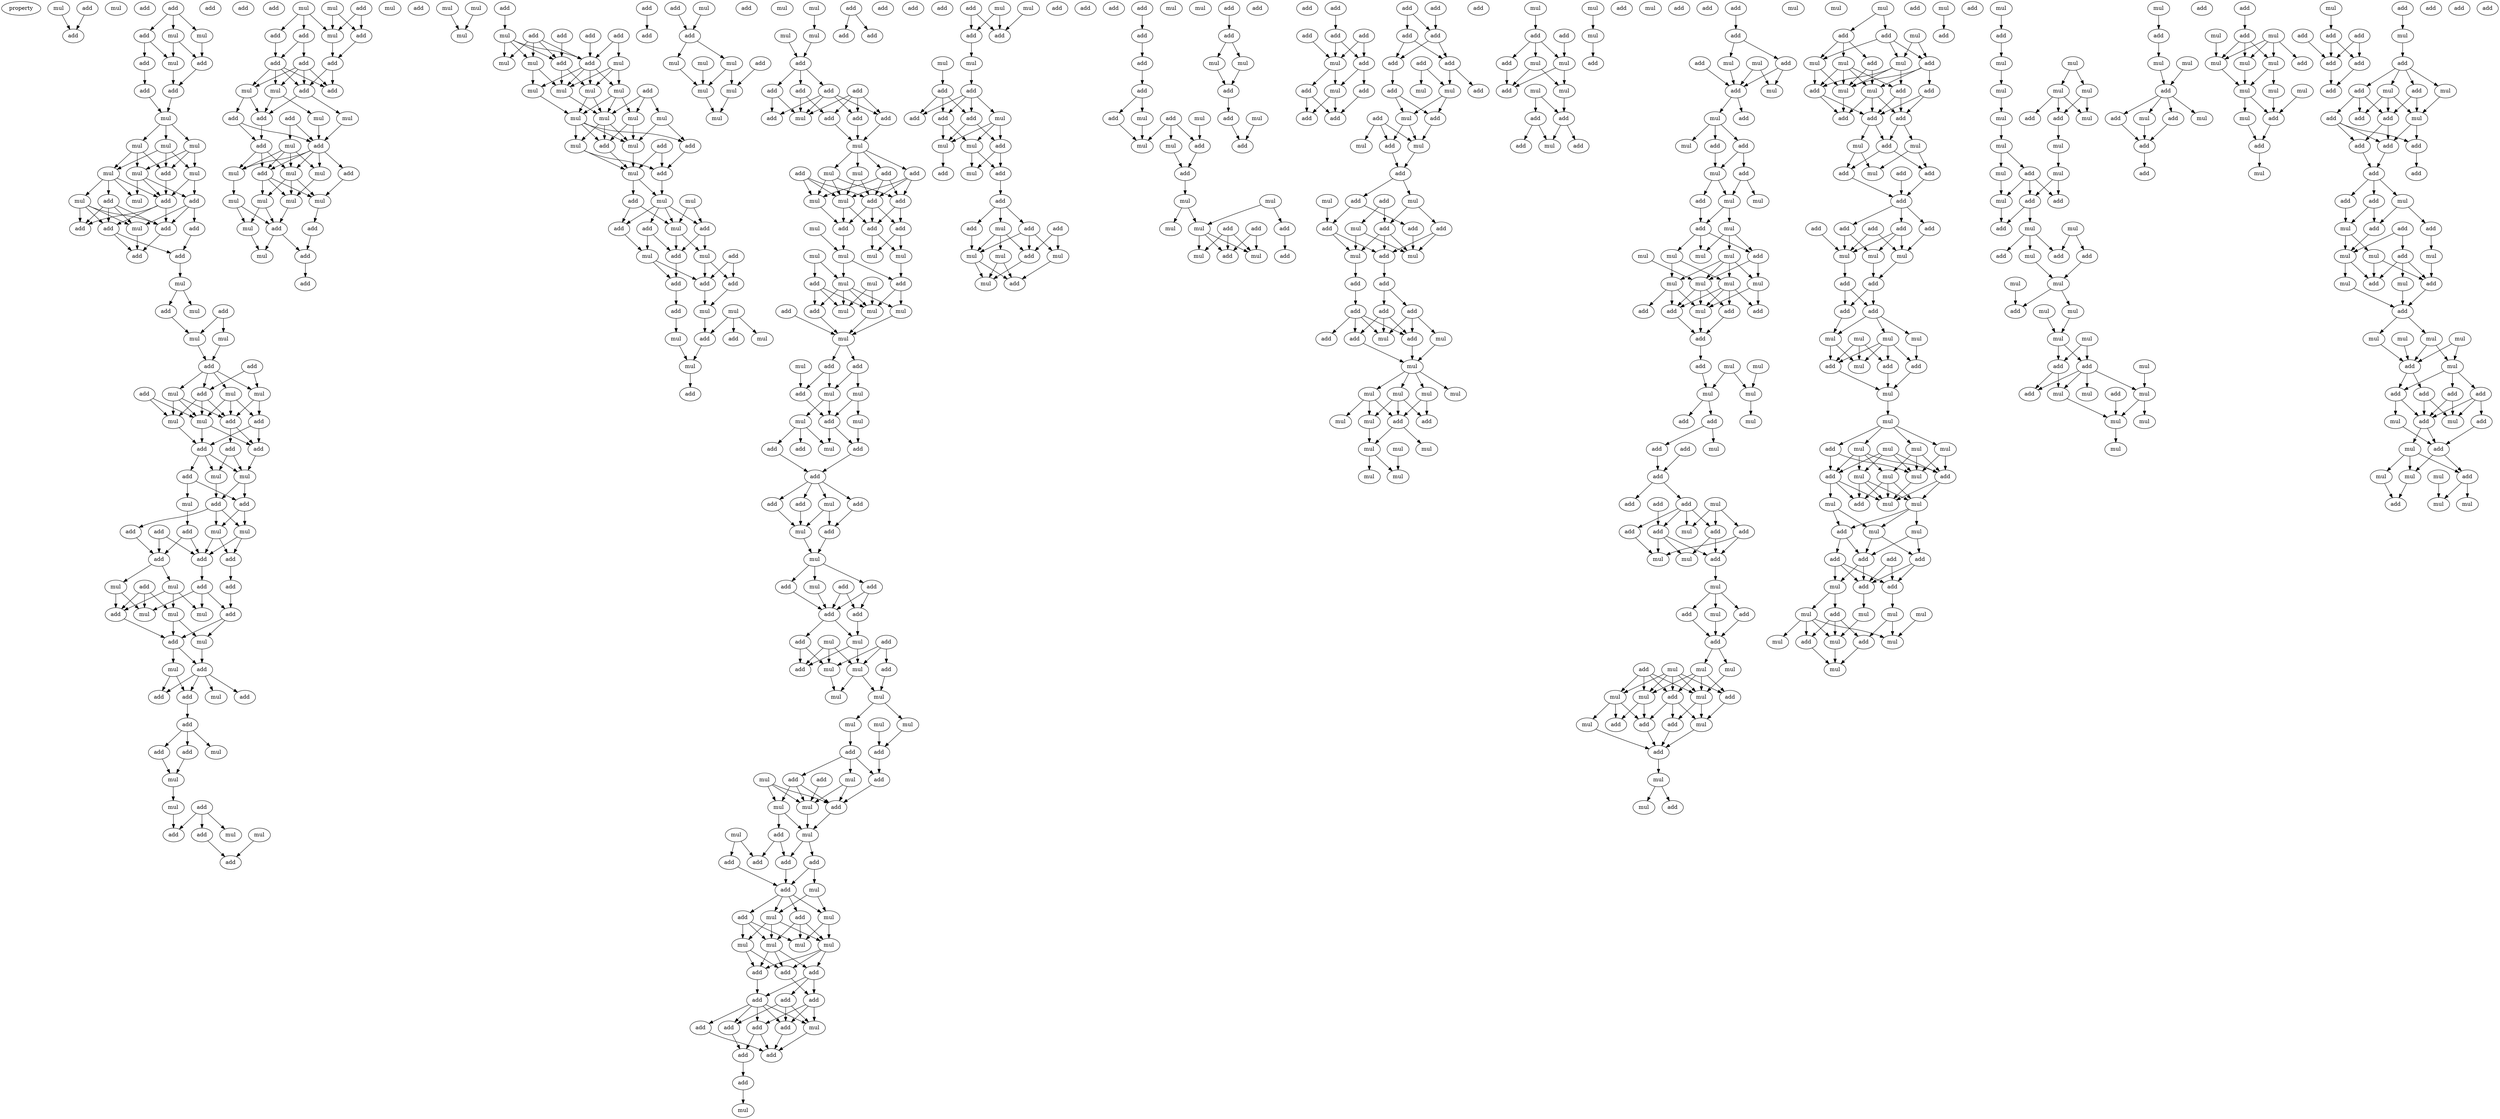 digraph {
    node [fontcolor=black]
    property [mul=2,lf=1.9]
    0 [ label = mul ];
    1 [ label = mul ];
    2 [ label = add ];
    3 [ label = add ];
    4 [ label = add ];
    5 [ label = add ];
    6 [ label = add ];
    7 [ label = mul ];
    8 [ label = mul ];
    9 [ label = add ];
    10 [ label = add ];
    11 [ label = mul ];
    12 [ label = add ];
    13 [ label = add ];
    14 [ label = mul ];
    15 [ label = mul ];
    16 [ label = mul ];
    17 [ label = mul ];
    18 [ label = mul ];
    19 [ label = mul ];
    20 [ label = add ];
    21 [ label = mul ];
    22 [ label = mul ];
    23 [ label = add ];
    24 [ label = add ];
    25 [ label = mul ];
    26 [ label = add ];
    27 [ label = mul ];
    28 [ label = add ];
    29 [ label = add ];
    30 [ label = add ];
    31 [ label = add ];
    32 [ label = add ];
    33 [ label = add ];
    34 [ label = mul ];
    35 [ label = add ];
    36 [ label = add ];
    37 [ label = mul ];
    38 [ label = mul ];
    39 [ label = mul ];
    40 [ label = add ];
    41 [ label = add ];
    42 [ label = add ];
    43 [ label = mul ];
    44 [ label = mul ];
    45 [ label = add ];
    46 [ label = mul ];
    47 [ label = mul ];
    48 [ label = add ];
    49 [ label = mul ];
    50 [ label = add ];
    51 [ label = add ];
    52 [ label = add ];
    53 [ label = add ];
    54 [ label = mul ];
    55 [ label = add ];
    56 [ label = mul ];
    57 [ label = mul ];
    58 [ label = add ];
    59 [ label = add ];
    60 [ label = add ];
    61 [ label = add ];
    62 [ label = add ];
    63 [ label = mul ];
    64 [ label = mul ];
    65 [ label = add ];
    66 [ label = add ];
    67 [ label = add ];
    68 [ label = add ];
    69 [ label = add ];
    70 [ label = mul ];
    71 [ label = add ];
    72 [ label = mul ];
    73 [ label = mul ];
    74 [ label = mul ];
    75 [ label = add ];
    76 [ label = mul ];
    77 [ label = add ];
    78 [ label = mul ];
    79 [ label = add ];
    80 [ label = add ];
    81 [ label = mul ];
    82 [ label = add ];
    83 [ label = mul ];
    84 [ label = add ];
    85 [ label = add ];
    86 [ label = add ];
    87 [ label = add ];
    88 [ label = add ];
    89 [ label = add ];
    90 [ label = add ];
    91 [ label = mul ];
    92 [ label = mul ];
    93 [ label = add ];
    94 [ label = mul ];
    95 [ label = add ];
    96 [ label = mul ];
    97 [ label = mul ];
    98 [ label = add ];
    99 [ label = add ];
    100 [ label = add ];
    101 [ label = mul ];
    102 [ label = add ];
    103 [ label = mul ];
    104 [ label = add ];
    105 [ label = add ];
    106 [ label = mul ];
    107 [ label = add ];
    108 [ label = add ];
    109 [ label = add ];
    110 [ label = add ];
    111 [ label = add ];
    112 [ label = mul ];
    113 [ label = mul ];
    114 [ label = add ];
    115 [ label = add ];
    116 [ label = add ];
    117 [ label = mul ];
    118 [ label = add ];
    119 [ label = mul ];
    120 [ label = add ];
    121 [ label = add ];
    122 [ label = mul ];
    123 [ label = mul ];
    124 [ label = add ];
    125 [ label = add ];
    126 [ label = mul ];
    127 [ label = mul ];
    128 [ label = mul ];
    129 [ label = mul ];
    130 [ label = mul ];
    131 [ label = mul ];
    132 [ label = add ];
    133 [ label = mul ];
    134 [ label = mul ];
    135 [ label = add ];
    136 [ label = add ];
    137 [ label = add ];
    138 [ label = mul ];
    139 [ label = mul ];
    140 [ label = add ];
    141 [ label = mul ];
    142 [ label = mul ];
    143 [ label = add ];
    144 [ label = add ];
    145 [ label = add ];
    146 [ label = mul ];
    147 [ label = add ];
    148 [ label = add ];
    149 [ label = mul ];
    150 [ label = add ];
    151 [ label = mul ];
    152 [ label = mul ];
    153 [ label = add ];
    154 [ label = mul ];
    155 [ label = mul ];
    156 [ label = mul ];
    157 [ label = add ];
    158 [ label = mul ];
    159 [ label = mul ];
    160 [ label = mul ];
    161 [ label = mul ];
    162 [ label = mul ];
    163 [ label = add ];
    164 [ label = add ];
    165 [ label = mul ];
    166 [ label = add ];
    167 [ label = mul ];
    168 [ label = add ];
    169 [ label = mul ];
    170 [ label = mul ];
    171 [ label = mul ];
    172 [ label = add ];
    173 [ label = mul ];
    174 [ label = add ];
    175 [ label = add ];
    176 [ label = add ];
    177 [ label = mul ];
    178 [ label = add ];
    179 [ label = add ];
    180 [ label = mul ];
    181 [ label = add ];
    182 [ label = add ];
    183 [ label = add ];
    184 [ label = mul ];
    185 [ label = add ];
    186 [ label = mul ];
    187 [ label = add ];
    188 [ label = mul ];
    189 [ label = add ];
    190 [ label = add ];
    191 [ label = mul ];
    192 [ label = mul ];
    193 [ label = add ];
    194 [ label = add ];
    195 [ label = add ];
    196 [ label = add ];
    197 [ label = mul ];
    198 [ label = add ];
    199 [ label = mul ];
    200 [ label = mul ];
    201 [ label = mul ];
    202 [ label = add ];
    203 [ label = mul ];
    204 [ label = mul ];
    205 [ label = mul ];
    206 [ label = mul ];
    207 [ label = add ];
    208 [ label = mul ];
    209 [ label = mul ];
    210 [ label = mul ];
    211 [ label = add ];
    212 [ label = add ];
    213 [ label = add ];
    214 [ label = add ];
    215 [ label = add ];
    216 [ label = add ];
    217 [ label = add ];
    218 [ label = add ];
    219 [ label = add ];
    220 [ label = mul ];
    221 [ label = add ];
    222 [ label = add ];
    223 [ label = mul ];
    224 [ label = add ];
    225 [ label = add ];
    226 [ label = add ];
    227 [ label = mul ];
    228 [ label = mul ];
    229 [ label = add ];
    230 [ label = mul ];
    231 [ label = add ];
    232 [ label = mul ];
    233 [ label = mul ];
    234 [ label = add ];
    235 [ label = add ];
    236 [ label = add ];
    237 [ label = add ];
    238 [ label = mul ];
    239 [ label = mul ];
    240 [ label = mul ];
    241 [ label = mul ];
    242 [ label = add ];
    243 [ label = mul ];
    244 [ label = mul ];
    245 [ label = add ];
    246 [ label = add ];
    247 [ label = mul ];
    248 [ label = add ];
    249 [ label = mul ];
    250 [ label = mul ];
    251 [ label = mul ];
    252 [ label = add ];
    253 [ label = add ];
    254 [ label = mul ];
    255 [ label = add ];
    256 [ label = mul ];
    257 [ label = add ];
    258 [ label = mul ];
    259 [ label = mul ];
    260 [ label = add ];
    261 [ label = mul ];
    262 [ label = mul ];
    263 [ label = add ];
    264 [ label = add ];
    265 [ label = add ];
    266 [ label = add ];
    267 [ label = add ];
    268 [ label = add ];
    269 [ label = add ];
    270 [ label = mul ];
    271 [ label = mul ];
    272 [ label = add ];
    273 [ label = mul ];
    274 [ label = mul ];
    275 [ label = add ];
    276 [ label = add ];
    277 [ label = add ];
    278 [ label = add ];
    279 [ label = add ];
    280 [ label = add ];
    281 [ label = mul ];
    282 [ label = add ];
    283 [ label = mul ];
    284 [ label = add ];
    285 [ label = mul ];
    286 [ label = mul ];
    287 [ label = add ];
    288 [ label = mul ];
    289 [ label = mul ];
    290 [ label = mul ];
    291 [ label = mul ];
    292 [ label = mul ];
    293 [ label = add ];
    294 [ label = add ];
    295 [ label = add ];
    296 [ label = mul ];
    297 [ label = add ];
    298 [ label = add ];
    299 [ label = mul ];
    300 [ label = mul ];
    301 [ label = add ];
    302 [ label = mul ];
    303 [ label = add ];
    304 [ label = mul ];
    305 [ label = mul ];
    306 [ label = add ];
    307 [ label = add ];
    308 [ label = add ];
    309 [ label = add ];
    310 [ label = add ];
    311 [ label = mul ];
    312 [ label = add ];
    313 [ label = mul ];
    314 [ label = mul ];
    315 [ label = add ];
    316 [ label = add ];
    317 [ label = mul ];
    318 [ label = mul ];
    319 [ label = mul ];
    320 [ label = mul ];
    321 [ label = add ];
    322 [ label = add ];
    323 [ label = add ];
    324 [ label = add ];
    325 [ label = add ];
    326 [ label = add ];
    327 [ label = mul ];
    328 [ label = add ];
    329 [ label = add ];
    330 [ label = add ];
    331 [ label = add ];
    332 [ label = add ];
    333 [ label = add ];
    334 [ label = add ];
    335 [ label = add ];
    336 [ label = mul ];
    337 [ label = mul ];
    338 [ label = mul ];
    339 [ label = add ];
    340 [ label = add ];
    341 [ label = mul ];
    342 [ label = add ];
    343 [ label = mul ];
    344 [ label = add ];
    345 [ label = add ];
    346 [ label = add ];
    347 [ label = add ];
    348 [ label = add ];
    349 [ label = mul ];
    350 [ label = add ];
    351 [ label = mul ];
    352 [ label = add ];
    353 [ label = mul ];
    354 [ label = mul ];
    355 [ label = add ];
    356 [ label = add ];
    357 [ label = add ];
    358 [ label = add ];
    359 [ label = add ];
    360 [ label = mul ];
    361 [ label = add ];
    362 [ label = add ];
    363 [ label = mul ];
    364 [ label = mul ];
    365 [ label = add ];
    366 [ label = mul ];
    367 [ label = mul ];
    368 [ label = add ];
    369 [ label = add ];
    370 [ label = add ];
    371 [ label = mul ];
    372 [ label = mul ];
    373 [ label = add ];
    374 [ label = add ];
    375 [ label = add ];
    376 [ label = add ];
    377 [ label = mul ];
    378 [ label = mul ];
    379 [ label = mul ];
    380 [ label = mul ];
    381 [ label = add ];
    382 [ label = add ];
    383 [ label = mul ];
    384 [ label = mul ];
    385 [ label = add ];
    386 [ label = add ];
    387 [ label = add ];
    388 [ label = mul ];
    389 [ label = mul ];
    390 [ label = mul ];
    391 [ label = add ];
    392 [ label = add ];
    393 [ label = add ];
    394 [ label = mul ];
    395 [ label = add ];
    396 [ label = mul ];
    397 [ label = mul ];
    398 [ label = add ];
    399 [ label = mul ];
    400 [ label = add ];
    401 [ label = add ];
    402 [ label = add ];
    403 [ label = add ];
    404 [ label = add ];
    405 [ label = add ];
    406 [ label = add ];
    407 [ label = add ];
    408 [ label = mul ];
    409 [ label = add ];
    410 [ label = add ];
    411 [ label = mul ];
    412 [ label = add ];
    413 [ label = add ];
    414 [ label = add ];
    415 [ label = add ];
    416 [ label = add ];
    417 [ label = add ];
    418 [ label = add ];
    419 [ label = add ];
    420 [ label = add ];
    421 [ label = add ];
    422 [ label = add ];
    423 [ label = mul ];
    424 [ label = mul ];
    425 [ label = add ];
    426 [ label = add ];
    427 [ label = mul ];
    428 [ label = add ];
    429 [ label = add ];
    430 [ label = add ];
    431 [ label = mul ];
    432 [ label = mul ];
    433 [ label = add ];
    434 [ label = mul ];
    435 [ label = mul ];
    436 [ label = add ];
    437 [ label = add ];
    438 [ label = add ];
    439 [ label = mul ];
    440 [ label = add ];
    441 [ label = add ];
    442 [ label = add ];
    443 [ label = mul ];
    444 [ label = mul ];
    445 [ label = add ];
    446 [ label = add ];
    447 [ label = add ];
    448 [ label = add ];
    449 [ label = add ];
    450 [ label = add ];
    451 [ label = add ];
    452 [ label = add ];
    453 [ label = mul ];
    454 [ label = mul ];
    455 [ label = add ];
    456 [ label = mul ];
    457 [ label = mul ];
    458 [ label = mul ];
    459 [ label = mul ];
    460 [ label = mul ];
    461 [ label = mul ];
    462 [ label = add ];
    463 [ label = mul ];
    464 [ label = add ];
    465 [ label = mul ];
    466 [ label = mul ];
    467 [ label = mul ];
    468 [ label = mul ];
    469 [ label = mul ];
    470 [ label = mul ];
    471 [ label = add ];
    472 [ label = add ];
    473 [ label = mul ];
    474 [ label = add ];
    475 [ label = mul ];
    476 [ label = mul ];
    477 [ label = mul ];
    478 [ label = add ];
    479 [ label = add ];
    480 [ label = add ];
    481 [ label = add ];
    482 [ label = add ];
    483 [ label = mul ];
    484 [ label = mul ];
    485 [ label = add ];
    486 [ label = mul ];
    487 [ label = mul ];
    488 [ label = add ];
    489 [ label = add ];
    490 [ label = add ];
    491 [ label = add ];
    492 [ label = add ];
    493 [ label = add ];
    494 [ label = mul ];
    495 [ label = mul ];
    496 [ label = add ];
    497 [ label = mul ];
    498 [ label = add ];
    499 [ label = mul ];
    500 [ label = mul ];
    501 [ label = add ];
    502 [ label = mul ];
    503 [ label = add ];
    504 [ label = add ];
    505 [ label = mul ];
    506 [ label = add ];
    507 [ label = mul ];
    508 [ label = mul ];
    509 [ label = add ];
    510 [ label = mul ];
    511 [ label = add ];
    512 [ label = mul ];
    513 [ label = add ];
    514 [ label = mul ];
    515 [ label = mul ];
    516 [ label = mul ];
    517 [ label = mul ];
    518 [ label = mul ];
    519 [ label = mul ];
    520 [ label = mul ];
    521 [ label = add ];
    522 [ label = add ];
    523 [ label = add ];
    524 [ label = add ];
    525 [ label = mul ];
    526 [ label = add ];
    527 [ label = add ];
    528 [ label = mul ];
    529 [ label = mul ];
    530 [ label = mul ];
    531 [ label = mul ];
    532 [ label = add ];
    533 [ label = add ];
    534 [ label = mul ];
    535 [ label = add ];
    536 [ label = mul ];
    537 [ label = add ];
    538 [ label = add ];
    539 [ label = add ];
    540 [ label = add ];
    541 [ label = mul ];
    542 [ label = add ];
    543 [ label = mul ];
    544 [ label = add ];
    545 [ label = add ];
    546 [ label = add ];
    547 [ label = add ];
    548 [ label = mul ];
    549 [ label = add ];
    550 [ label = mul ];
    551 [ label = mul ];
    552 [ label = add ];
    553 [ label = mul ];
    554 [ label = mul ];
    555 [ label = add ];
    556 [ label = add ];
    557 [ label = mul ];
    558 [ label = add ];
    559 [ label = mul ];
    560 [ label = mul ];
    561 [ label = add ];
    562 [ label = mul ];
    563 [ label = add ];
    564 [ label = mul ];
    565 [ label = mul ];
    566 [ label = add ];
    567 [ label = mul ];
    568 [ label = add ];
    569 [ label = add ];
    570 [ label = mul ];
    571 [ label = add ];
    572 [ label = mul ];
    573 [ label = mul ];
    574 [ label = add ];
    575 [ label = mul ];
    576 [ label = add ];
    577 [ label = mul ];
    578 [ label = add ];
    579 [ label = add ];
    580 [ label = mul ];
    581 [ label = add ];
    582 [ label = mul ];
    583 [ label = mul ];
    584 [ label = mul ];
    585 [ label = add ];
    586 [ label = add ];
    587 [ label = add ];
    588 [ label = mul ];
    589 [ label = add ];
    590 [ label = add ];
    591 [ label = add ];
    592 [ label = mul ];
    593 [ label = add ];
    594 [ label = mul ];
    595 [ label = add ];
    596 [ label = add ];
    597 [ label = add ];
    598 [ label = add ];
    599 [ label = mul ];
    600 [ label = add ];
    601 [ label = add ];
    602 [ label = add ];
    603 [ label = add ];
    604 [ label = add ];
    605 [ label = add ];
    606 [ label = mul ];
    607 [ label = mul ];
    608 [ label = mul ];
    609 [ label = add ];
    610 [ label = add ];
    611 [ label = add ];
    612 [ label = add ];
    613 [ label = mul ];
    614 [ label = mul ];
    615 [ label = mul ];
    616 [ label = mul ];
    617 [ label = mul ];
    618 [ label = add ];
    619 [ label = add ];
    620 [ label = add ];
    621 [ label = mul ];
    622 [ label = mul ];
    623 [ label = mul ];
    624 [ label = mul ];
    625 [ label = mul ];
    626 [ label = mul ];
    627 [ label = add ];
    628 [ label = add ];
    629 [ label = add ];
    630 [ label = mul ];
    631 [ label = mul ];
    632 [ label = mul ];
    633 [ label = mul ];
    634 [ label = add ];
    635 [ label = mul ];
    636 [ label = mul ];
    637 [ label = mul ];
    638 [ label = mul ];
    639 [ label = add ];
    640 [ label = add ];
    641 [ label = add ];
    642 [ label = add ];
    643 [ label = add ];
    644 [ label = add ];
    645 [ label = mul ];
    646 [ label = add ];
    647 [ label = mul ];
    648 [ label = mul ];
    649 [ label = mul ];
    650 [ label = mul ];
    651 [ label = add ];
    652 [ label = mul ];
    653 [ label = mul ];
    654 [ label = add ];
    655 [ label = add ];
    656 [ label = mul ];
    657 [ label = mul ];
    658 [ label = mul ];
    659 [ label = add ];
    660 [ label = add ];
    661 [ label = mul ];
    662 [ label = add ];
    663 [ label = mul ];
    664 [ label = mul ];
    665 [ label = mul ];
    666 [ label = mul ];
    667 [ label = mul ];
    668 [ label = mul ];
    669 [ label = add ];
    670 [ label = mul ];
    671 [ label = add ];
    672 [ label = mul ];
    673 [ label = mul ];
    674 [ label = mul ];
    675 [ label = mul ];
    676 [ label = add ];
    677 [ label = mul ];
    678 [ label = add ];
    679 [ label = add ];
    680 [ label = mul ];
    681 [ label = mul ];
    682 [ label = add ];
    683 [ label = add ];
    684 [ label = add ];
    685 [ label = mul ];
    686 [ label = add ];
    687 [ label = mul ];
    688 [ label = mul ];
    689 [ label = add ];
    690 [ label = mul ];
    691 [ label = mul ];
    692 [ label = mul ];
    693 [ label = mul ];
    694 [ label = mul ];
    695 [ label = add ];
    696 [ label = add ];
    697 [ label = mul ];
    698 [ label = add ];
    699 [ label = add ];
    700 [ label = mul ];
    701 [ label = mul ];
    702 [ label = mul ];
    703 [ label = mul ];
    704 [ label = mul ];
    705 [ label = mul ];
    706 [ label = add ];
    707 [ label = mul ];
    708 [ label = mul ];
    709 [ label = add ];
    710 [ label = add ];
    711 [ label = mul ];
    712 [ label = add ];
    713 [ label = add ];
    714 [ label = mul ];
    715 [ label = add ];
    716 [ label = add ];
    717 [ label = add ];
    718 [ label = mul ];
    719 [ label = mul ];
    720 [ label = add ];
    721 [ label = mul ];
    722 [ label = add ];
    723 [ label = mul ];
    724 [ label = mul ];
    725 [ label = mul ];
    726 [ label = mul ];
    727 [ label = mul ];
    728 [ label = mul ];
    729 [ label = add ];
    730 [ label = mul ];
    731 [ label = add ];
    732 [ label = add ];
    733 [ label = add ];
    734 [ label = mul ];
    735 [ label = add ];
    736 [ label = add ];
    737 [ label = add ];
    738 [ label = add ];
    739 [ label = add ];
    740 [ label = mul ];
    741 [ label = add ];
    742 [ label = mul ];
    743 [ label = add ];
    744 [ label = mul ];
    745 [ label = add ];
    746 [ label = add ];
    747 [ label = add ];
    748 [ label = add ];
    749 [ label = mul ];
    750 [ label = add ];
    751 [ label = add ];
    752 [ label = add ];
    753 [ label = add ];
    754 [ label = add ];
    755 [ label = add ];
    756 [ label = add ];
    757 [ label = add ];
    758 [ label = mul ];
    759 [ label = add ];
    760 [ label = add ];
    761 [ label = mul ];
    762 [ label = add ];
    763 [ label = mul ];
    764 [ label = mul ];
    765 [ label = add ];
    766 [ label = mul ];
    767 [ label = add ];
    768 [ label = add ];
    769 [ label = mul ];
    770 [ label = mul ];
    771 [ label = add ];
    772 [ label = mul ];
    773 [ label = mul ];
    774 [ label = mul ];
    775 [ label = mul ];
    776 [ label = add ];
    777 [ label = add ];
    778 [ label = mul ];
    779 [ label = add ];
    780 [ label = add ];
    781 [ label = add ];
    782 [ label = add ];
    783 [ label = mul ];
    784 [ label = add ];
    785 [ label = add ];
    786 [ label = mul ];
    787 [ label = mul ];
    788 [ label = add ];
    789 [ label = mul ];
    790 [ label = mul ];
    791 [ label = mul ];
    792 [ label = add ];
    793 [ label = add ];
    794 [ label = add ];
    795 [ label = mul ];
    796 [ label = mul ];
    0 -> 4 [ name = 0 ];
    2 -> 4 [ name = 1 ];
    5 -> 6 [ name = 2 ];
    5 -> 7 [ name = 3 ];
    5 -> 8 [ name = 4 ];
    6 -> 9 [ name = 5 ];
    6 -> 11 [ name = 6 ];
    7 -> 10 [ name = 7 ];
    8 -> 10 [ name = 8 ];
    8 -> 11 [ name = 9 ];
    9 -> 13 [ name = 10 ];
    10 -> 12 [ name = 11 ];
    11 -> 12 [ name = 12 ];
    12 -> 14 [ name = 13 ];
    13 -> 14 [ name = 14 ];
    14 -> 15 [ name = 15 ];
    14 -> 16 [ name = 16 ];
    14 -> 17 [ name = 17 ];
    15 -> 18 [ name = 18 ];
    15 -> 20 [ name = 19 ];
    15 -> 21 [ name = 20 ];
    16 -> 19 [ name = 21 ];
    16 -> 20 [ name = 22 ];
    16 -> 21 [ name = 23 ];
    17 -> 18 [ name = 24 ];
    17 -> 19 [ name = 25 ];
    17 -> 20 [ name = 26 ];
    18 -> 23 [ name = 27 ];
    18 -> 24 [ name = 28 ];
    19 -> 22 [ name = 29 ];
    19 -> 23 [ name = 30 ];
    19 -> 25 [ name = 31 ];
    19 -> 26 [ name = 32 ];
    20 -> 23 [ name = 33 ];
    21 -> 22 [ name = 34 ];
    21 -> 23 [ name = 35 ];
    21 -> 24 [ name = 36 ];
    23 -> 28 [ name = 37 ];
    23 -> 29 [ name = 38 ];
    23 -> 30 [ name = 39 ];
    24 -> 27 [ name = 40 ];
    24 -> 28 [ name = 41 ];
    24 -> 31 [ name = 42 ];
    25 -> 27 [ name = 43 ];
    25 -> 28 [ name = 44 ];
    25 -> 29 [ name = 45 ];
    25 -> 30 [ name = 46 ];
    26 -> 27 [ name = 47 ];
    26 -> 28 [ name = 48 ];
    26 -> 29 [ name = 49 ];
    26 -> 30 [ name = 50 ];
    27 -> 32 [ name = 51 ];
    28 -> 32 [ name = 52 ];
    30 -> 32 [ name = 53 ];
    30 -> 33 [ name = 54 ];
    31 -> 33 [ name = 55 ];
    33 -> 34 [ name = 56 ];
    34 -> 35 [ name = 57 ];
    34 -> 37 [ name = 58 ];
    35 -> 38 [ name = 59 ];
    36 -> 38 [ name = 60 ];
    36 -> 39 [ name = 61 ];
    38 -> 40 [ name = 62 ];
    39 -> 40 [ name = 63 ];
    40 -> 43 [ name = 64 ];
    40 -> 44 [ name = 65 ];
    40 -> 45 [ name = 66 ];
    40 -> 46 [ name = 67 ];
    41 -> 45 [ name = 68 ];
    41 -> 46 [ name = 69 ];
    42 -> 47 [ name = 70 ];
    42 -> 49 [ name = 71 ];
    43 -> 47 [ name = 72 ];
    43 -> 48 [ name = 73 ];
    43 -> 49 [ name = 74 ];
    44 -> 48 [ name = 75 ];
    44 -> 49 [ name = 76 ];
    44 -> 50 [ name = 77 ];
    45 -> 47 [ name = 78 ];
    45 -> 48 [ name = 79 ];
    45 -> 49 [ name = 80 ];
    46 -> 48 [ name = 81 ];
    46 -> 50 [ name = 82 ];
    47 -> 52 [ name = 83 ];
    48 -> 51 [ name = 84 ];
    48 -> 53 [ name = 85 ];
    49 -> 51 [ name = 86 ];
    49 -> 52 [ name = 87 ];
    50 -> 51 [ name = 88 ];
    50 -> 52 [ name = 89 ];
    51 -> 54 [ name = 90 ];
    52 -> 54 [ name = 91 ];
    52 -> 55 [ name = 92 ];
    52 -> 56 [ name = 93 ];
    53 -> 54 [ name = 94 ];
    53 -> 56 [ name = 95 ];
    54 -> 58 [ name = 96 ];
    54 -> 59 [ name = 97 ];
    55 -> 57 [ name = 98 ];
    55 -> 58 [ name = 99 ];
    56 -> 59 [ name = 100 ];
    57 -> 62 [ name = 101 ];
    58 -> 63 [ name = 102 ];
    58 -> 64 [ name = 103 ];
    59 -> 61 [ name = 104 ];
    59 -> 63 [ name = 105 ];
    59 -> 64 [ name = 106 ];
    60 -> 66 [ name = 107 ];
    60 -> 67 [ name = 108 ];
    61 -> 67 [ name = 109 ];
    62 -> 66 [ name = 110 ];
    62 -> 67 [ name = 111 ];
    63 -> 65 [ name = 112 ];
    63 -> 66 [ name = 113 ];
    64 -> 65 [ name = 114 ];
    64 -> 66 [ name = 115 ];
    65 -> 71 [ name = 116 ];
    66 -> 69 [ name = 117 ];
    67 -> 70 [ name = 118 ];
    67 -> 72 [ name = 119 ];
    68 -> 73 [ name = 120 ];
    68 -> 74 [ name = 121 ];
    68 -> 77 [ name = 122 ];
    69 -> 74 [ name = 123 ];
    69 -> 75 [ name = 124 ];
    69 -> 76 [ name = 125 ];
    70 -> 73 [ name = 126 ];
    70 -> 76 [ name = 127 ];
    70 -> 77 [ name = 128 ];
    71 -> 75 [ name = 129 ];
    72 -> 74 [ name = 130 ];
    72 -> 77 [ name = 131 ];
    73 -> 78 [ name = 132 ];
    73 -> 79 [ name = 133 ];
    75 -> 78 [ name = 134 ];
    75 -> 79 [ name = 135 ];
    77 -> 79 [ name = 136 ];
    78 -> 80 [ name = 137 ];
    79 -> 80 [ name = 138 ];
    79 -> 81 [ name = 139 ];
    80 -> 83 [ name = 140 ];
    80 -> 84 [ name = 141 ];
    80 -> 85 [ name = 142 ];
    80 -> 86 [ name = 143 ];
    81 -> 84 [ name = 144 ];
    81 -> 86 [ name = 145 ];
    86 -> 87 [ name = 146 ];
    87 -> 88 [ name = 147 ];
    87 -> 90 [ name = 148 ];
    87 -> 91 [ name = 149 ];
    88 -> 92 [ name = 150 ];
    90 -> 92 [ name = 151 ];
    92 -> 94 [ name = 152 ];
    93 -> 95 [ name = 153 ];
    93 -> 96 [ name = 154 ];
    93 -> 98 [ name = 155 ];
    94 -> 98 [ name = 156 ];
    95 -> 100 [ name = 157 ];
    97 -> 100 [ name = 158 ];
    101 -> 106 [ name = 159 ];
    101 -> 107 [ name = 160 ];
    102 -> 106 [ name = 161 ];
    102 -> 107 [ name = 162 ];
    103 -> 104 [ name = 163 ];
    103 -> 105 [ name = 164 ];
    103 -> 106 [ name = 165 ];
    104 -> 109 [ name = 166 ];
    104 -> 110 [ name = 167 ];
    105 -> 109 [ name = 168 ];
    106 -> 108 [ name = 169 ];
    107 -> 108 [ name = 170 ];
    108 -> 111 [ name = 171 ];
    108 -> 114 [ name = 172 ];
    109 -> 111 [ name = 173 ];
    109 -> 112 [ name = 174 ];
    109 -> 113 [ name = 175 ];
    109 -> 114 [ name = 176 ];
    110 -> 111 [ name = 177 ];
    110 -> 112 [ name = 178 ];
    110 -> 113 [ name = 179 ];
    110 -> 114 [ name = 180 ];
    111 -> 116 [ name = 181 ];
    111 -> 119 [ name = 182 ];
    112 -> 116 [ name = 183 ];
    112 -> 117 [ name = 184 ];
    113 -> 116 [ name = 185 ];
    113 -> 118 [ name = 186 ];
    115 -> 121 [ name = 187 ];
    115 -> 122 [ name = 188 ];
    116 -> 120 [ name = 189 ];
    117 -> 121 [ name = 190 ];
    118 -> 120 [ name = 191 ];
    118 -> 121 [ name = 192 ];
    119 -> 121 [ name = 193 ];
    120 -> 123 [ name = 194 ];
    120 -> 124 [ name = 195 ];
    120 -> 127 [ name = 196 ];
    121 -> 123 [ name = 197 ];
    121 -> 124 [ name = 198 ];
    121 -> 125 [ name = 199 ];
    121 -> 126 [ name = 200 ];
    121 -> 127 [ name = 201 ];
    122 -> 123 [ name = 202 ];
    122 -> 124 [ name = 203 ];
    122 -> 126 [ name = 204 ];
    122 -> 127 [ name = 205 ];
    123 -> 129 [ name = 206 ];
    123 -> 130 [ name = 207 ];
    123 -> 131 [ name = 208 ];
    124 -> 129 [ name = 209 ];
    124 -> 130 [ name = 210 ];
    124 -> 131 [ name = 211 ];
    125 -> 129 [ name = 212 ];
    126 -> 131 [ name = 213 ];
    127 -> 128 [ name = 214 ];
    128 -> 134 [ name = 215 ];
    128 -> 136 [ name = 216 ];
    129 -> 132 [ name = 217 ];
    130 -> 134 [ name = 218 ];
    130 -> 136 [ name = 219 ];
    131 -> 136 [ name = 220 ];
    132 -> 137 [ name = 221 ];
    134 -> 138 [ name = 222 ];
    136 -> 137 [ name = 223 ];
    136 -> 138 [ name = 224 ];
    137 -> 140 [ name = 225 ];
    139 -> 142 [ name = 226 ];
    141 -> 142 [ name = 227 ];
    143 -> 146 [ name = 228 ];
    144 -> 150 [ name = 229 ];
    145 -> 151 [ name = 230 ];
    145 -> 153 [ name = 231 ];
    146 -> 149 [ name = 232 ];
    146 -> 150 [ name = 233 ];
    146 -> 152 [ name = 234 ];
    146 -> 153 [ name = 235 ];
    147 -> 153 [ name = 236 ];
    148 -> 149 [ name = 237 ];
    148 -> 150 [ name = 238 ];
    148 -> 152 [ name = 239 ];
    148 -> 153 [ name = 240 ];
    150 -> 156 [ name = 241 ];
    150 -> 158 [ name = 242 ];
    151 -> 154 [ name = 243 ];
    151 -> 156 [ name = 244 ];
    151 -> 158 [ name = 245 ];
    152 -> 155 [ name = 246 ];
    152 -> 158 [ name = 247 ];
    153 -> 154 [ name = 248 ];
    153 -> 155 [ name = 249 ];
    153 -> 156 [ name = 250 ];
    153 -> 158 [ name = 251 ];
    154 -> 159 [ name = 252 ];
    154 -> 160 [ name = 253 ];
    154 -> 161 [ name = 254 ];
    155 -> 160 [ name = 255 ];
    156 -> 159 [ name = 256 ];
    156 -> 160 [ name = 257 ];
    157 -> 159 [ name = 258 ];
    157 -> 161 [ name = 259 ];
    157 -> 162 [ name = 260 ];
    158 -> 159 [ name = 261 ];
    159 -> 164 [ name = 262 ];
    159 -> 165 [ name = 263 ];
    159 -> 167 [ name = 264 ];
    160 -> 164 [ name = 265 ];
    160 -> 165 [ name = 266 ];
    160 -> 166 [ name = 267 ];
    160 -> 167 [ name = 268 ];
    161 -> 164 [ name = 269 ];
    161 -> 167 [ name = 270 ];
    162 -> 166 [ name = 271 ];
    162 -> 167 [ name = 272 ];
    163 -> 168 [ name = 273 ];
    163 -> 169 [ name = 274 ];
    164 -> 169 [ name = 275 ];
    165 -> 168 [ name = 276 ];
    165 -> 169 [ name = 277 ];
    166 -> 168 [ name = 278 ];
    167 -> 169 [ name = 279 ];
    168 -> 171 [ name = 280 ];
    169 -> 171 [ name = 281 ];
    169 -> 172 [ name = 282 ];
    170 -> 173 [ name = 283 ];
    170 -> 176 [ name = 284 ];
    171 -> 173 [ name = 285 ];
    171 -> 174 [ name = 286 ];
    171 -> 175 [ name = 287 ];
    171 -> 176 [ name = 288 ];
    172 -> 173 [ name = 289 ];
    172 -> 175 [ name = 290 ];
    173 -> 179 [ name = 291 ];
    173 -> 180 [ name = 292 ];
    174 -> 177 [ name = 293 ];
    174 -> 179 [ name = 294 ];
    175 -> 177 [ name = 295 ];
    176 -> 179 [ name = 296 ];
    176 -> 180 [ name = 297 ];
    177 -> 181 [ name = 298 ];
    177 -> 183 [ name = 299 ];
    178 -> 182 [ name = 300 ];
    178 -> 183 [ name = 301 ];
    179 -> 181 [ name = 302 ];
    180 -> 182 [ name = 303 ];
    180 -> 183 [ name = 304 ];
    181 -> 185 [ name = 305 ];
    182 -> 186 [ name = 306 ];
    183 -> 186 [ name = 307 ];
    184 -> 189 [ name = 308 ];
    184 -> 190 [ name = 309 ];
    184 -> 191 [ name = 310 ];
    185 -> 188 [ name = 311 ];
    186 -> 189 [ name = 312 ];
    187 -> 193 [ name = 313 ];
    188 -> 192 [ name = 314 ];
    189 -> 192 [ name = 315 ];
    192 -> 195 [ name = 316 ];
    194 -> 198 [ name = 317 ];
    197 -> 198 [ name = 318 ];
    198 -> 199 [ name = 319 ];
    198 -> 203 [ name = 320 ];
    199 -> 204 [ name = 321 ];
    199 -> 205 [ name = 322 ];
    201 -> 204 [ name = 323 ];
    202 -> 205 [ name = 324 ];
    203 -> 204 [ name = 325 ];
    204 -> 208 [ name = 326 ];
    205 -> 208 [ name = 327 ];
    206 -> 210 [ name = 328 ];
    207 -> 211 [ name = 329 ];
    207 -> 212 [ name = 330 ];
    209 -> 213 [ name = 331 ];
    210 -> 213 [ name = 332 ];
    213 -> 214 [ name = 333 ];
    213 -> 215 [ name = 334 ];
    213 -> 217 [ name = 335 ];
    214 -> 220 [ name = 336 ];
    214 -> 222 [ name = 337 ];
    215 -> 218 [ name = 338 ];
    215 -> 219 [ name = 339 ];
    215 -> 220 [ name = 340 ];
    215 -> 222 [ name = 341 ];
    216 -> 218 [ name = 342 ];
    216 -> 219 [ name = 343 ];
    216 -> 220 [ name = 344 ];
    216 -> 221 [ name = 345 ];
    217 -> 220 [ name = 346 ];
    217 -> 221 [ name = 347 ];
    218 -> 223 [ name = 348 ];
    219 -> 223 [ name = 349 ];
    221 -> 223 [ name = 350 ];
    223 -> 224 [ name = 351 ];
    223 -> 226 [ name = 352 ];
    223 -> 227 [ name = 353 ];
    223 -> 228 [ name = 354 ];
    224 -> 229 [ name = 355 ];
    224 -> 231 [ name = 356 ];
    224 -> 232 [ name = 357 ];
    225 -> 229 [ name = 358 ];
    225 -> 230 [ name = 359 ];
    225 -> 232 [ name = 360 ];
    226 -> 229 [ name = 361 ];
    226 -> 230 [ name = 362 ];
    226 -> 231 [ name = 363 ];
    227 -> 230 [ name = 364 ];
    227 -> 231 [ name = 365 ];
    227 -> 232 [ name = 366 ];
    228 -> 229 [ name = 367 ];
    228 -> 232 [ name = 368 ];
    229 -> 234 [ name = 369 ];
    229 -> 235 [ name = 370 ];
    229 -> 236 [ name = 371 ];
    230 -> 234 [ name = 372 ];
    231 -> 235 [ name = 373 ];
    231 -> 236 [ name = 374 ];
    232 -> 234 [ name = 375 ];
    232 -> 236 [ name = 376 ];
    233 -> 238 [ name = 377 ];
    234 -> 238 [ name = 378 ];
    235 -> 239 [ name = 379 ];
    235 -> 241 [ name = 380 ];
    236 -> 239 [ name = 381 ];
    236 -> 241 [ name = 382 ];
    238 -> 243 [ name = 383 ];
    238 -> 245 [ name = 384 ];
    240 -> 242 [ name = 385 ];
    240 -> 243 [ name = 386 ];
    241 -> 245 [ name = 387 ];
    242 -> 246 [ name = 388 ];
    242 -> 249 [ name = 389 ];
    242 -> 250 [ name = 390 ];
    243 -> 246 [ name = 391 ];
    243 -> 247 [ name = 392 ];
    243 -> 249 [ name = 393 ];
    243 -> 250 [ name = 394 ];
    244 -> 249 [ name = 395 ];
    244 -> 250 [ name = 396 ];
    245 -> 247 [ name = 397 ];
    245 -> 250 [ name = 398 ];
    246 -> 251 [ name = 399 ];
    247 -> 251 [ name = 400 ];
    248 -> 251 [ name = 401 ];
    250 -> 251 [ name = 402 ];
    251 -> 252 [ name = 403 ];
    251 -> 255 [ name = 404 ];
    252 -> 257 [ name = 405 ];
    252 -> 258 [ name = 406 ];
    254 -> 257 [ name = 407 ];
    255 -> 256 [ name = 408 ];
    255 -> 258 [ name = 409 ];
    256 -> 259 [ name = 410 ];
    256 -> 260 [ name = 411 ];
    257 -> 260 [ name = 412 ];
    258 -> 260 [ name = 413 ];
    258 -> 261 [ name = 414 ];
    259 -> 263 [ name = 415 ];
    260 -> 262 [ name = 416 ];
    260 -> 263 [ name = 417 ];
    261 -> 262 [ name = 418 ];
    261 -> 264 [ name = 419 ];
    261 -> 265 [ name = 420 ];
    263 -> 266 [ name = 421 ];
    264 -> 266 [ name = 422 ];
    266 -> 267 [ name = 423 ];
    266 -> 268 [ name = 424 ];
    266 -> 269 [ name = 425 ];
    266 -> 270 [ name = 426 ];
    267 -> 272 [ name = 427 ];
    268 -> 271 [ name = 428 ];
    269 -> 271 [ name = 429 ];
    270 -> 271 [ name = 430 ];
    270 -> 272 [ name = 431 ];
    271 -> 273 [ name = 432 ];
    272 -> 273 [ name = 433 ];
    273 -> 274 [ name = 434 ];
    273 -> 275 [ name = 435 ];
    273 -> 277 [ name = 436 ];
    274 -> 278 [ name = 437 ];
    275 -> 278 [ name = 438 ];
    275 -> 279 [ name = 439 ];
    276 -> 278 [ name = 440 ];
    276 -> 279 [ name = 441 ];
    277 -> 278 [ name = 442 ];
    278 -> 281 [ name = 443 ];
    278 -> 282 [ name = 444 ];
    279 -> 281 [ name = 445 ];
    280 -> 285 [ name = 446 ];
    280 -> 286 [ name = 447 ];
    280 -> 287 [ name = 448 ];
    281 -> 284 [ name = 449 ];
    281 -> 285 [ name = 450 ];
    282 -> 284 [ name = 451 ];
    282 -> 286 [ name = 452 ];
    283 -> 284 [ name = 453 ];
    283 -> 285 [ name = 454 ];
    283 -> 286 [ name = 455 ];
    285 -> 288 [ name = 456 ];
    285 -> 289 [ name = 457 ];
    286 -> 288 [ name = 458 ];
    287 -> 289 [ name = 459 ];
    289 -> 291 [ name = 460 ];
    289 -> 292 [ name = 461 ];
    290 -> 293 [ name = 462 ];
    291 -> 294 [ name = 463 ];
    292 -> 293 [ name = 464 ];
    293 -> 297 [ name = 465 ];
    294 -> 296 [ name = 466 ];
    294 -> 297 [ name = 467 ];
    294 -> 298 [ name = 468 ];
    295 -> 302 [ name = 469 ];
    296 -> 301 [ name = 470 ];
    296 -> 302 [ name = 471 ];
    297 -> 301 [ name = 472 ];
    298 -> 300 [ name = 473 ];
    298 -> 301 [ name = 474 ];
    298 -> 302 [ name = 475 ];
    299 -> 300 [ name = 476 ];
    299 -> 301 [ name = 477 ];
    299 -> 302 [ name = 478 ];
    300 -> 303 [ name = 479 ];
    300 -> 305 [ name = 480 ];
    301 -> 305 [ name = 481 ];
    302 -> 305 [ name = 482 ];
    303 -> 309 [ name = 483 ];
    303 -> 310 [ name = 484 ];
    304 -> 307 [ name = 485 ];
    304 -> 309 [ name = 486 ];
    305 -> 308 [ name = 487 ];
    305 -> 310 [ name = 488 ];
    307 -> 312 [ name = 489 ];
    308 -> 311 [ name = 490 ];
    308 -> 312 [ name = 491 ];
    310 -> 312 [ name = 492 ];
    311 -> 313 [ name = 493 ];
    311 -> 314 [ name = 494 ];
    312 -> 313 [ name = 495 ];
    312 -> 314 [ name = 496 ];
    312 -> 315 [ name = 497 ];
    312 -> 316 [ name = 498 ];
    313 -> 317 [ name = 499 ];
    313 -> 320 [ name = 500 ];
    314 -> 317 [ name = 501 ];
    314 -> 318 [ name = 502 ];
    314 -> 319 [ name = 503 ];
    315 -> 317 [ name = 504 ];
    315 -> 319 [ name = 505 ];
    315 -> 320 [ name = 506 ];
    316 -> 318 [ name = 507 ];
    316 -> 319 [ name = 508 ];
    316 -> 320 [ name = 509 ];
    317 -> 321 [ name = 510 ];
    317 -> 322 [ name = 511 ];
    317 -> 323 [ name = 512 ];
    318 -> 321 [ name = 513 ];
    318 -> 323 [ name = 514 ];
    319 -> 321 [ name = 515 ];
    319 -> 322 [ name = 516 ];
    319 -> 323 [ name = 517 ];
    321 -> 325 [ name = 518 ];
    322 -> 324 [ name = 519 ];
    322 -> 325 [ name = 520 ];
    322 -> 326 [ name = 521 ];
    323 -> 324 [ name = 522 ];
    324 -> 327 [ name = 523 ];
    324 -> 328 [ name = 524 ];
    324 -> 329 [ name = 525 ];
    324 -> 330 [ name = 526 ];
    324 -> 331 [ name = 527 ];
    325 -> 327 [ name = 528 ];
    325 -> 329 [ name = 529 ];
    325 -> 330 [ name = 530 ];
    326 -> 327 [ name = 531 ];
    326 -> 330 [ name = 532 ];
    326 -> 331 [ name = 533 ];
    327 -> 332 [ name = 534 ];
    328 -> 332 [ name = 535 ];
    329 -> 332 [ name = 536 ];
    329 -> 333 [ name = 537 ];
    330 -> 332 [ name = 538 ];
    331 -> 333 [ name = 539 ];
    333 -> 334 [ name = 540 ];
    334 -> 337 [ name = 541 ];
    335 -> 339 [ name = 542 ];
    335 -> 340 [ name = 543 ];
    336 -> 339 [ name = 544 ];
    336 -> 340 [ name = 545 ];
    338 -> 340 [ name = 546 ];
    339 -> 341 [ name = 547 ];
    341 -> 345 [ name = 548 ];
    343 -> 344 [ name = 549 ];
    344 -> 346 [ name = 550 ];
    344 -> 347 [ name = 551 ];
    344 -> 348 [ name = 552 ];
    345 -> 346 [ name = 553 ];
    345 -> 347 [ name = 554 ];
    345 -> 348 [ name = 555 ];
    345 -> 349 [ name = 556 ];
    347 -> 352 [ name = 557 ];
    347 -> 353 [ name = 558 ];
    348 -> 351 [ name = 559 ];
    348 -> 353 [ name = 560 ];
    349 -> 351 [ name = 561 ];
    349 -> 352 [ name = 562 ];
    349 -> 353 [ name = 563 ];
    351 -> 354 [ name = 564 ];
    351 -> 356 [ name = 565 ];
    352 -> 354 [ name = 566 ];
    352 -> 356 [ name = 567 ];
    353 -> 355 [ name = 568 ];
    356 -> 358 [ name = 569 ];
    358 -> 360 [ name = 570 ];
    358 -> 361 [ name = 571 ];
    358 -> 362 [ name = 572 ];
    359 -> 364 [ name = 573 ];
    359 -> 365 [ name = 574 ];
    360 -> 363 [ name = 575 ];
    360 -> 365 [ name = 576 ];
    360 -> 366 [ name = 577 ];
    361 -> 363 [ name = 578 ];
    361 -> 364 [ name = 579 ];
    361 -> 365 [ name = 580 ];
    362 -> 363 [ name = 581 ];
    363 -> 367 [ name = 582 ];
    363 -> 368 [ name = 583 ];
    364 -> 368 [ name = 584 ];
    365 -> 367 [ name = 585 ];
    366 -> 367 [ name = 586 ];
    366 -> 368 [ name = 587 ];
    369 -> 370 [ name = 588 ];
    370 -> 373 [ name = 589 ];
    373 -> 374 [ name = 590 ];
    374 -> 376 [ name = 591 ];
    374 -> 378 [ name = 592 ];
    375 -> 379 [ name = 593 ];
    375 -> 380 [ name = 594 ];
    375 -> 381 [ name = 595 ];
    376 -> 379 [ name = 596 ];
    377 -> 381 [ name = 597 ];
    378 -> 379 [ name = 598 ];
    380 -> 382 [ name = 599 ];
    381 -> 382 [ name = 600 ];
    382 -> 383 [ name = 601 ];
    383 -> 388 [ name = 602 ];
    383 -> 389 [ name = 603 ];
    384 -> 387 [ name = 604 ];
    384 -> 389 [ name = 605 ];
    385 -> 390 [ name = 606 ];
    385 -> 393 [ name = 607 ];
    385 -> 394 [ name = 608 ];
    386 -> 393 [ name = 609 ];
    386 -> 394 [ name = 610 ];
    387 -> 391 [ name = 611 ];
    389 -> 390 [ name = 612 ];
    389 -> 393 [ name = 613 ];
    389 -> 394 [ name = 614 ];
    392 -> 395 [ name = 615 ];
    395 -> 396 [ name = 616 ];
    395 -> 397 [ name = 617 ];
    396 -> 398 [ name = 618 ];
    397 -> 398 [ name = 619 ];
    398 -> 400 [ name = 620 ];
    399 -> 401 [ name = 621 ];
    400 -> 401 [ name = 622 ];
    404 -> 407 [ name = 623 ];
    405 -> 408 [ name = 624 ];
    406 -> 408 [ name = 625 ];
    406 -> 409 [ name = 626 ];
    407 -> 408 [ name = 627 ];
    407 -> 409 [ name = 628 ];
    408 -> 410 [ name = 629 ];
    408 -> 411 [ name = 630 ];
    409 -> 411 [ name = 631 ];
    409 -> 412 [ name = 632 ];
    410 -> 413 [ name = 633 ];
    410 -> 414 [ name = 634 ];
    411 -> 413 [ name = 635 ];
    411 -> 414 [ name = 636 ];
    412 -> 414 [ name = 637 ];
    415 -> 419 [ name = 638 ];
    416 -> 418 [ name = 639 ];
    416 -> 419 [ name = 640 ];
    418 -> 421 [ name = 641 ];
    418 -> 422 [ name = 642 ];
    419 -> 421 [ name = 643 ];
    419 -> 422 [ name = 644 ];
    420 -> 423 [ name = 645 ];
    420 -> 424 [ name = 646 ];
    421 -> 426 [ name = 647 ];
    422 -> 423 [ name = 648 ];
    422 -> 425 [ name = 649 ];
    423 -> 427 [ name = 650 ];
    423 -> 428 [ name = 651 ];
    426 -> 427 [ name = 652 ];
    426 -> 428 [ name = 653 ];
    427 -> 430 [ name = 654 ];
    427 -> 432 [ name = 655 ];
    428 -> 432 [ name = 656 ];
    429 -> 430 [ name = 657 ];
    429 -> 431 [ name = 658 ];
    429 -> 432 [ name = 659 ];
    430 -> 433 [ name = 660 ];
    432 -> 433 [ name = 661 ];
    433 -> 434 [ name = 662 ];
    433 -> 437 [ name = 663 ];
    434 -> 440 [ name = 664 ];
    434 -> 442 [ name = 665 ];
    435 -> 438 [ name = 666 ];
    436 -> 439 [ name = 667 ];
    436 -> 440 [ name = 668 ];
    437 -> 438 [ name = 669 ];
    437 -> 441 [ name = 670 ];
    438 -> 443 [ name = 671 ];
    438 -> 445 [ name = 672 ];
    439 -> 443 [ name = 673 ];
    439 -> 444 [ name = 674 ];
    440 -> 443 [ name = 675 ];
    440 -> 444 [ name = 676 ];
    440 -> 445 [ name = 677 ];
    441 -> 444 [ name = 678 ];
    442 -> 444 [ name = 679 ];
    442 -> 445 [ name = 680 ];
    443 -> 447 [ name = 681 ];
    445 -> 446 [ name = 682 ];
    446 -> 448 [ name = 683 ];
    446 -> 450 [ name = 684 ];
    447 -> 449 [ name = 685 ];
    448 -> 452 [ name = 686 ];
    448 -> 453 [ name = 687 ];
    448 -> 455 [ name = 688 ];
    449 -> 451 [ name = 689 ];
    449 -> 452 [ name = 690 ];
    449 -> 453 [ name = 691 ];
    449 -> 455 [ name = 692 ];
    450 -> 453 [ name = 693 ];
    450 -> 454 [ name = 694 ];
    450 -> 455 [ name = 695 ];
    452 -> 456 [ name = 696 ];
    454 -> 456 [ name = 697 ];
    455 -> 456 [ name = 698 ];
    456 -> 457 [ name = 699 ];
    456 -> 458 [ name = 700 ];
    456 -> 459 [ name = 701 ];
    456 -> 460 [ name = 702 ];
    457 -> 461 [ name = 703 ];
    457 -> 462 [ name = 704 ];
    457 -> 464 [ name = 705 ];
    458 -> 461 [ name = 706 ];
    458 -> 462 [ name = 707 ];
    458 -> 463 [ name = 708 ];
    459 -> 462 [ name = 709 ];
    459 -> 464 [ name = 710 ];
    461 -> 466 [ name = 711 ];
    462 -> 465 [ name = 712 ];
    462 -> 466 [ name = 713 ];
    466 -> 468 [ name = 714 ];
    466 -> 469 [ name = 715 ];
    467 -> 469 [ name = 716 ];
    470 -> 472 [ name = 717 ];
    471 -> 475 [ name = 718 ];
    472 -> 473 [ name = 719 ];
    472 -> 474 [ name = 720 ];
    472 -> 475 [ name = 721 ];
    473 -> 476 [ name = 722 ];
    473 -> 478 [ name = 723 ];
    474 -> 478 [ name = 724 ];
    475 -> 476 [ name = 725 ];
    475 -> 478 [ name = 726 ];
    476 -> 480 [ name = 727 ];
    477 -> 479 [ name = 728 ];
    477 -> 480 [ name = 729 ];
    479 -> 481 [ name = 730 ];
    479 -> 483 [ name = 731 ];
    480 -> 482 [ name = 732 ];
    480 -> 483 [ name = 733 ];
    484 -> 486 [ name = 734 ];
    486 -> 488 [ name = 735 ];
    491 -> 492 [ name = 736 ];
    492 -> 493 [ name = 737 ];
    492 -> 497 [ name = 738 ];
    493 -> 498 [ name = 739 ];
    493 -> 499 [ name = 740 ];
    494 -> 498 [ name = 741 ];
    494 -> 499 [ name = 742 ];
    496 -> 498 [ name = 743 ];
    497 -> 498 [ name = 744 ];
    498 -> 500 [ name = 745 ];
    498 -> 501 [ name = 746 ];
    500 -> 502 [ name = 747 ];
    500 -> 503 [ name = 748 ];
    500 -> 504 [ name = 749 ];
    503 -> 505 [ name = 750 ];
    504 -> 505 [ name = 751 ];
    504 -> 506 [ name = 752 ];
    505 -> 508 [ name = 753 ];
    505 -> 509 [ name = 754 ];
    506 -> 507 [ name = 755 ];
    506 -> 508 [ name = 756 ];
    508 -> 510 [ name = 757 ];
    508 -> 511 [ name = 758 ];
    509 -> 511 [ name = 759 ];
    510 -> 513 [ name = 760 ];
    510 -> 514 [ name = 761 ];
    510 -> 516 [ name = 762 ];
    511 -> 512 [ name = 763 ];
    511 -> 513 [ name = 764 ];
    511 -> 514 [ name = 765 ];
    512 -> 519 [ name = 766 ];
    512 -> 520 [ name = 767 ];
    513 -> 517 [ name = 768 ];
    513 -> 518 [ name = 769 ];
    515 -> 517 [ name = 770 ];
    516 -> 517 [ name = 771 ];
    516 -> 518 [ name = 772 ];
    516 -> 519 [ name = 773 ];
    516 -> 520 [ name = 774 ];
    517 -> 521 [ name = 775 ];
    517 -> 524 [ name = 776 ];
    517 -> 525 [ name = 777 ];
    518 -> 522 [ name = 778 ];
    518 -> 525 [ name = 779 ];
    519 -> 521 [ name = 780 ];
    519 -> 522 [ name = 781 ];
    519 -> 524 [ name = 782 ];
    519 -> 525 [ name = 783 ];
    520 -> 521 [ name = 784 ];
    520 -> 523 [ name = 785 ];
    520 -> 525 [ name = 786 ];
    521 -> 526 [ name = 787 ];
    524 -> 526 [ name = 788 ];
    525 -> 526 [ name = 789 ];
    526 -> 527 [ name = 790 ];
    527 -> 530 [ name = 791 ];
    528 -> 530 [ name = 792 ];
    528 -> 531 [ name = 793 ];
    529 -> 531 [ name = 794 ];
    530 -> 532 [ name = 795 ];
    530 -> 533 [ name = 796 ];
    531 -> 534 [ name = 797 ];
    532 -> 535 [ name = 798 ];
    532 -> 536 [ name = 799 ];
    535 -> 538 [ name = 800 ];
    537 -> 538 [ name = 801 ];
    538 -> 540 [ name = 802 ];
    538 -> 542 [ name = 803 ];
    539 -> 546 [ name = 804 ];
    541 -> 543 [ name = 805 ];
    541 -> 544 [ name = 806 ];
    541 -> 547 [ name = 807 ];
    542 -> 543 [ name = 808 ];
    542 -> 545 [ name = 809 ];
    542 -> 546 [ name = 810 ];
    542 -> 547 [ name = 811 ];
    544 -> 548 [ name = 812 ];
    544 -> 549 [ name = 813 ];
    545 -> 548 [ name = 814 ];
    546 -> 548 [ name = 815 ];
    546 -> 549 [ name = 816 ];
    546 -> 550 [ name = 817 ];
    547 -> 549 [ name = 818 ];
    547 -> 550 [ name = 819 ];
    549 -> 551 [ name = 820 ];
    551 -> 552 [ name = 821 ];
    551 -> 554 [ name = 822 ];
    551 -> 555 [ name = 823 ];
    552 -> 556 [ name = 824 ];
    554 -> 556 [ name = 825 ];
    555 -> 556 [ name = 826 ];
    556 -> 557 [ name = 827 ];
    556 -> 559 [ name = 828 ];
    557 -> 561 [ name = 829 ];
    557 -> 563 [ name = 830 ];
    557 -> 564 [ name = 831 ];
    557 -> 565 [ name = 832 ];
    558 -> 562 [ name = 833 ];
    558 -> 563 [ name = 834 ];
    558 -> 564 [ name = 835 ];
    558 -> 565 [ name = 836 ];
    559 -> 565 [ name = 837 ];
    560 -> 561 [ name = 838 ];
    560 -> 562 [ name = 839 ];
    560 -> 563 [ name = 840 ];
    560 -> 564 [ name = 841 ];
    560 -> 565 [ name = 842 ];
    561 -> 567 [ name = 843 ];
    562 -> 566 [ name = 844 ];
    562 -> 568 [ name = 845 ];
    562 -> 570 [ name = 846 ];
    563 -> 566 [ name = 847 ];
    563 -> 567 [ name = 848 ];
    563 -> 569 [ name = 849 ];
    564 -> 566 [ name = 850 ];
    564 -> 568 [ name = 851 ];
    565 -> 567 [ name = 852 ];
    565 -> 569 [ name = 853 ];
    566 -> 571 [ name = 854 ];
    567 -> 571 [ name = 855 ];
    569 -> 571 [ name = 856 ];
    570 -> 571 [ name = 857 ];
    571 -> 572 [ name = 858 ];
    572 -> 573 [ name = 859 ];
    572 -> 574 [ name = 860 ];
    575 -> 576 [ name = 861 ];
    575 -> 578 [ name = 862 ];
    576 -> 580 [ name = 863 ];
    576 -> 581 [ name = 864 ];
    576 -> 583 [ name = 865 ];
    577 -> 581 [ name = 866 ];
    577 -> 583 [ name = 867 ];
    578 -> 579 [ name = 868 ];
    578 -> 580 [ name = 869 ];
    578 -> 582 [ name = 870 ];
    579 -> 584 [ name = 871 ];
    579 -> 588 [ name = 872 ];
    580 -> 584 [ name = 873 ];
    580 -> 585 [ name = 874 ];
    581 -> 584 [ name = 875 ];
    581 -> 587 [ name = 876 ];
    581 -> 588 [ name = 877 ];
    582 -> 584 [ name = 878 ];
    582 -> 585 [ name = 879 ];
    582 -> 586 [ name = 880 ];
    582 -> 588 [ name = 881 ];
    583 -> 584 [ name = 882 ];
    583 -> 585 [ name = 883 ];
    583 -> 586 [ name = 884 ];
    584 -> 590 [ name = 885 ];
    585 -> 589 [ name = 886 ];
    585 -> 590 [ name = 887 ];
    586 -> 589 [ name = 888 ];
    586 -> 591 [ name = 889 ];
    587 -> 589 [ name = 890 ];
    587 -> 591 [ name = 891 ];
    588 -> 589 [ name = 892 ];
    588 -> 590 [ name = 893 ];
    588 -> 591 [ name = 894 ];
    589 -> 593 [ name = 895 ];
    589 -> 594 [ name = 896 ];
    591 -> 592 [ name = 897 ];
    591 -> 593 [ name = 898 ];
    592 -> 596 [ name = 899 ];
    592 -> 599 [ name = 900 ];
    593 -> 596 [ name = 901 ];
    593 -> 598 [ name = 902 ];
    594 -> 598 [ name = 903 ];
    594 -> 599 [ name = 904 ];
    595 -> 600 [ name = 905 ];
    596 -> 600 [ name = 906 ];
    598 -> 600 [ name = 907 ];
    600 -> 602 [ name = 908 ];
    600 -> 603 [ name = 909 ];
    600 -> 604 [ name = 910 ];
    601 -> 607 [ name = 911 ];
    602 -> 606 [ name = 912 ];
    602 -> 607 [ name = 913 ];
    603 -> 608 [ name = 914 ];
    604 -> 606 [ name = 915 ];
    604 -> 607 [ name = 916 ];
    604 -> 608 [ name = 917 ];
    605 -> 607 [ name = 918 ];
    605 -> 608 [ name = 919 ];
    606 -> 610 [ name = 920 ];
    607 -> 609 [ name = 921 ];
    608 -> 610 [ name = 922 ];
    609 -> 611 [ name = 923 ];
    609 -> 612 [ name = 924 ];
    610 -> 611 [ name = 925 ];
    610 -> 612 [ name = 926 ];
    611 -> 613 [ name = 927 ];
    611 -> 615 [ name = 928 ];
    611 -> 616 [ name = 929 ];
    612 -> 616 [ name = 930 ];
    613 -> 617 [ name = 931 ];
    613 -> 618 [ name = 932 ];
    613 -> 619 [ name = 933 ];
    613 -> 620 [ name = 934 ];
    614 -> 617 [ name = 935 ];
    614 -> 618 [ name = 936 ];
    614 -> 620 [ name = 937 ];
    615 -> 619 [ name = 938 ];
    616 -> 617 [ name = 939 ];
    616 -> 620 [ name = 940 ];
    618 -> 621 [ name = 941 ];
    619 -> 621 [ name = 942 ];
    620 -> 621 [ name = 943 ];
    621 -> 622 [ name = 944 ];
    622 -> 623 [ name = 945 ];
    622 -> 625 [ name = 946 ];
    622 -> 626 [ name = 947 ];
    622 -> 627 [ name = 948 ];
    623 -> 628 [ name = 949 ];
    623 -> 630 [ name = 950 ];
    623 -> 631 [ name = 951 ];
    624 -> 628 [ name = 952 ];
    624 -> 629 [ name = 953 ];
    624 -> 631 [ name = 954 ];
    624 -> 632 [ name = 955 ];
    625 -> 628 [ name = 956 ];
    625 -> 631 [ name = 957 ];
    626 -> 628 [ name = 958 ];
    626 -> 629 [ name = 959 ];
    626 -> 630 [ name = 960 ];
    626 -> 632 [ name = 961 ];
    627 -> 629 [ name = 962 ];
    627 -> 631 [ name = 963 ];
    628 -> 633 [ name = 964 ];
    628 -> 635 [ name = 965 ];
    629 -> 633 [ name = 966 ];
    629 -> 634 [ name = 967 ];
    629 -> 636 [ name = 968 ];
    630 -> 633 [ name = 969 ];
    630 -> 634 [ name = 970 ];
    630 -> 635 [ name = 971 ];
    631 -> 633 [ name = 972 ];
    632 -> 633 [ name = 973 ];
    632 -> 634 [ name = 974 ];
    632 -> 635 [ name = 975 ];
    635 -> 637 [ name = 976 ];
    635 -> 638 [ name = 977 ];
    635 -> 639 [ name = 978 ];
    636 -> 638 [ name = 979 ];
    636 -> 639 [ name = 980 ];
    637 -> 640 [ name = 981 ];
    637 -> 641 [ name = 982 ];
    638 -> 640 [ name = 983 ];
    638 -> 641 [ name = 984 ];
    639 -> 640 [ name = 985 ];
    639 -> 642 [ name = 986 ];
    640 -> 644 [ name = 987 ];
    640 -> 645 [ name = 988 ];
    641 -> 644 [ name = 989 ];
    641 -> 646 [ name = 990 ];
    642 -> 644 [ name = 991 ];
    642 -> 645 [ name = 992 ];
    642 -> 646 [ name = 993 ];
    643 -> 644 [ name = 994 ];
    643 -> 646 [ name = 995 ];
    644 -> 649 [ name = 996 ];
    645 -> 647 [ name = 997 ];
    645 -> 651 [ name = 998 ];
    646 -> 650 [ name = 999 ];
    647 -> 652 [ name = 1000 ];
    647 -> 653 [ name = 1001 ];
    647 -> 655 [ name = 1002 ];
    647 -> 656 [ name = 1003 ];
    648 -> 652 [ name = 1004 ];
    649 -> 656 [ name = 1005 ];
    650 -> 652 [ name = 1006 ];
    650 -> 654 [ name = 1007 ];
    651 -> 654 [ name = 1008 ];
    651 -> 655 [ name = 1009 ];
    651 -> 656 [ name = 1010 ];
    654 -> 657 [ name = 1011 ];
    655 -> 657 [ name = 1012 ];
    656 -> 657 [ name = 1013 ];
    658 -> 660 [ name = 1014 ];
    661 -> 662 [ name = 1015 ];
    662 -> 664 [ name = 1016 ];
    663 -> 665 [ name = 1017 ];
    663 -> 667 [ name = 1018 ];
    664 -> 666 [ name = 1019 ];
    665 -> 670 [ name = 1020 ];
    665 -> 671 [ name = 1021 ];
    666 -> 668 [ name = 1022 ];
    667 -> 669 [ name = 1023 ];
    667 -> 670 [ name = 1024 ];
    667 -> 671 [ name = 1025 ];
    668 -> 672 [ name = 1026 ];
    671 -> 673 [ name = 1027 ];
    672 -> 674 [ name = 1028 ];
    672 -> 676 [ name = 1029 ];
    673 -> 675 [ name = 1030 ];
    674 -> 677 [ name = 1031 ];
    675 -> 678 [ name = 1032 ];
    675 -> 679 [ name = 1033 ];
    676 -> 677 [ name = 1034 ];
    676 -> 678 [ name = 1035 ];
    676 -> 679 [ name = 1036 ];
    677 -> 682 [ name = 1037 ];
    679 -> 681 [ name = 1038 ];
    679 -> 682 [ name = 1039 ];
    680 -> 684 [ name = 1040 ];
    680 -> 686 [ name = 1041 ];
    681 -> 683 [ name = 1042 ];
    681 -> 684 [ name = 1043 ];
    681 -> 685 [ name = 1044 ];
    685 -> 687 [ name = 1045 ];
    686 -> 687 [ name = 1046 ];
    687 -> 689 [ name = 1047 ];
    687 -> 690 [ name = 1048 ];
    688 -> 689 [ name = 1049 ];
    690 -> 693 [ name = 1050 ];
    691 -> 693 [ name = 1051 ];
    692 -> 695 [ name = 1052 ];
    692 -> 696 [ name = 1053 ];
    693 -> 695 [ name = 1054 ];
    693 -> 696 [ name = 1055 ];
    694 -> 700 [ name = 1056 ];
    695 -> 697 [ name = 1057 ];
    695 -> 698 [ name = 1058 ];
    695 -> 700 [ name = 1059 ];
    695 -> 701 [ name = 1060 ];
    696 -> 698 [ name = 1061 ];
    696 -> 701 [ name = 1062 ];
    699 -> 703 [ name = 1063 ];
    700 -> 702 [ name = 1064 ];
    700 -> 703 [ name = 1065 ];
    701 -> 703 [ name = 1066 ];
    703 -> 704 [ name = 1067 ];
    705 -> 706 [ name = 1068 ];
    706 -> 707 [ name = 1069 ];
    707 -> 709 [ name = 1070 ];
    708 -> 709 [ name = 1071 ];
    709 -> 710 [ name = 1072 ];
    709 -> 711 [ name = 1073 ];
    709 -> 713 [ name = 1074 ];
    709 -> 714 [ name = 1075 ];
    710 -> 715 [ name = 1076 ];
    711 -> 715 [ name = 1077 ];
    713 -> 715 [ name = 1078 ];
    715 -> 716 [ name = 1079 ];
    717 -> 720 [ name = 1080 ];
    718 -> 721 [ name = 1081 ];
    718 -> 722 [ name = 1082 ];
    718 -> 723 [ name = 1083 ];
    718 -> 724 [ name = 1084 ];
    719 -> 721 [ name = 1085 ];
    720 -> 721 [ name = 1086 ];
    720 -> 723 [ name = 1087 ];
    720 -> 724 [ name = 1088 ];
    721 -> 726 [ name = 1089 ];
    723 -> 726 [ name = 1090 ];
    724 -> 726 [ name = 1091 ];
    724 -> 727 [ name = 1092 ];
    725 -> 729 [ name = 1093 ];
    726 -> 728 [ name = 1094 ];
    726 -> 729 [ name = 1095 ];
    727 -> 729 [ name = 1096 ];
    728 -> 731 [ name = 1097 ];
    729 -> 731 [ name = 1098 ];
    730 -> 735 [ name = 1099 ];
    731 -> 734 [ name = 1100 ];
    732 -> 736 [ name = 1101 ];
    732 -> 737 [ name = 1102 ];
    733 -> 736 [ name = 1103 ];
    735 -> 736 [ name = 1104 ];
    735 -> 737 [ name = 1105 ];
    736 -> 738 [ name = 1106 ];
    737 -> 738 [ name = 1107 ];
    739 -> 740 [ name = 1108 ];
    740 -> 741 [ name = 1109 ];
    741 -> 742 [ name = 1110 ];
    741 -> 743 [ name = 1111 ];
    741 -> 744 [ name = 1112 ];
    741 -> 746 [ name = 1113 ];
    742 -> 748 [ name = 1114 ];
    742 -> 749 [ name = 1115 ];
    742 -> 750 [ name = 1116 ];
    743 -> 747 [ name = 1117 ];
    743 -> 748 [ name = 1118 ];
    743 -> 750 [ name = 1119 ];
    744 -> 749 [ name = 1120 ];
    746 -> 749 [ name = 1121 ];
    746 -> 750 [ name = 1122 ];
    747 -> 751 [ name = 1123 ];
    747 -> 752 [ name = 1124 ];
    747 -> 753 [ name = 1125 ];
    749 -> 751 [ name = 1126 ];
    749 -> 752 [ name = 1127 ];
    750 -> 751 [ name = 1128 ];
    750 -> 753 [ name = 1129 ];
    751 -> 755 [ name = 1130 ];
    752 -> 754 [ name = 1131 ];
    753 -> 755 [ name = 1132 ];
    755 -> 756 [ name = 1133 ];
    755 -> 757 [ name = 1134 ];
    755 -> 758 [ name = 1135 ];
    756 -> 761 [ name = 1136 ];
    756 -> 762 [ name = 1137 ];
    757 -> 761 [ name = 1138 ];
    758 -> 760 [ name = 1139 ];
    758 -> 762 [ name = 1140 ];
    759 -> 763 [ name = 1141 ];
    759 -> 765 [ name = 1142 ];
    760 -> 766 [ name = 1143 ];
    761 -> 763 [ name = 1144 ];
    761 -> 764 [ name = 1145 ];
    762 -> 763 [ name = 1146 ];
    763 -> 768 [ name = 1147 ];
    763 -> 769 [ name = 1148 ];
    764 -> 767 [ name = 1149 ];
    764 -> 768 [ name = 1150 ];
    765 -> 767 [ name = 1151 ];
    765 -> 768 [ name = 1152 ];
    765 -> 770 [ name = 1153 ];
    766 -> 767 [ name = 1154 ];
    767 -> 771 [ name = 1155 ];
    769 -> 771 [ name = 1156 ];
    770 -> 771 [ name = 1157 ];
    771 -> 772 [ name = 1158 ];
    771 -> 773 [ name = 1159 ];
    772 -> 777 [ name = 1160 ];
    772 -> 778 [ name = 1161 ];
    773 -> 777 [ name = 1162 ];
    774 -> 777 [ name = 1163 ];
    774 -> 778 [ name = 1164 ];
    775 -> 777 [ name = 1165 ];
    777 -> 780 [ name = 1166 ];
    777 -> 782 [ name = 1167 ];
    778 -> 779 [ name = 1168 ];
    778 -> 780 [ name = 1169 ];
    778 -> 781 [ name = 1170 ];
    779 -> 784 [ name = 1171 ];
    779 -> 785 [ name = 1172 ];
    779 -> 786 [ name = 1173 ];
    780 -> 783 [ name = 1174 ];
    780 -> 785 [ name = 1175 ];
    781 -> 785 [ name = 1176 ];
    781 -> 786 [ name = 1177 ];
    782 -> 785 [ name = 1178 ];
    782 -> 786 [ name = 1179 ];
    783 -> 788 [ name = 1180 ];
    784 -> 788 [ name = 1181 ];
    785 -> 787 [ name = 1182 ];
    785 -> 788 [ name = 1183 ];
    787 -> 789 [ name = 1184 ];
    787 -> 790 [ name = 1185 ];
    787 -> 792 [ name = 1186 ];
    788 -> 789 [ name = 1187 ];
    788 -> 792 [ name = 1188 ];
    789 -> 793 [ name = 1189 ];
    790 -> 793 [ name = 1190 ];
    791 -> 795 [ name = 1191 ];
    792 -> 795 [ name = 1192 ];
    792 -> 796 [ name = 1193 ];
}
